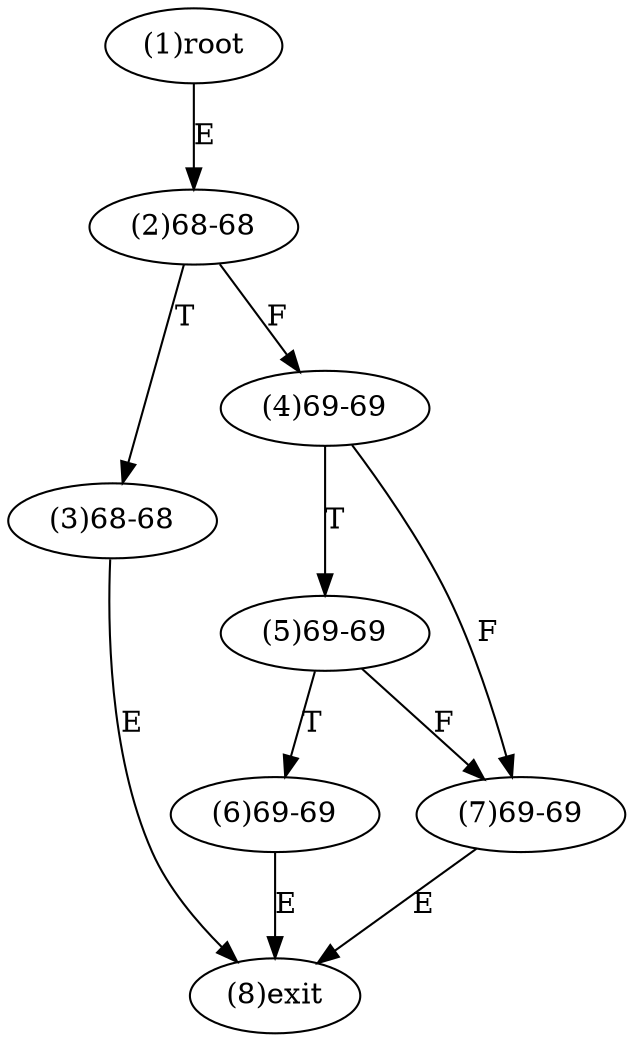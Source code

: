 digraph "" { 
1[ label="(1)root"];
2[ label="(2)68-68"];
3[ label="(3)68-68"];
4[ label="(4)69-69"];
5[ label="(5)69-69"];
6[ label="(6)69-69"];
7[ label="(7)69-69"];
8[ label="(8)exit"];
1->2[ label="E"];
2->4[ label="F"];
2->3[ label="T"];
3->8[ label="E"];
4->7[ label="F"];
4->5[ label="T"];
5->7[ label="F"];
5->6[ label="T"];
6->8[ label="E"];
7->8[ label="E"];
}
